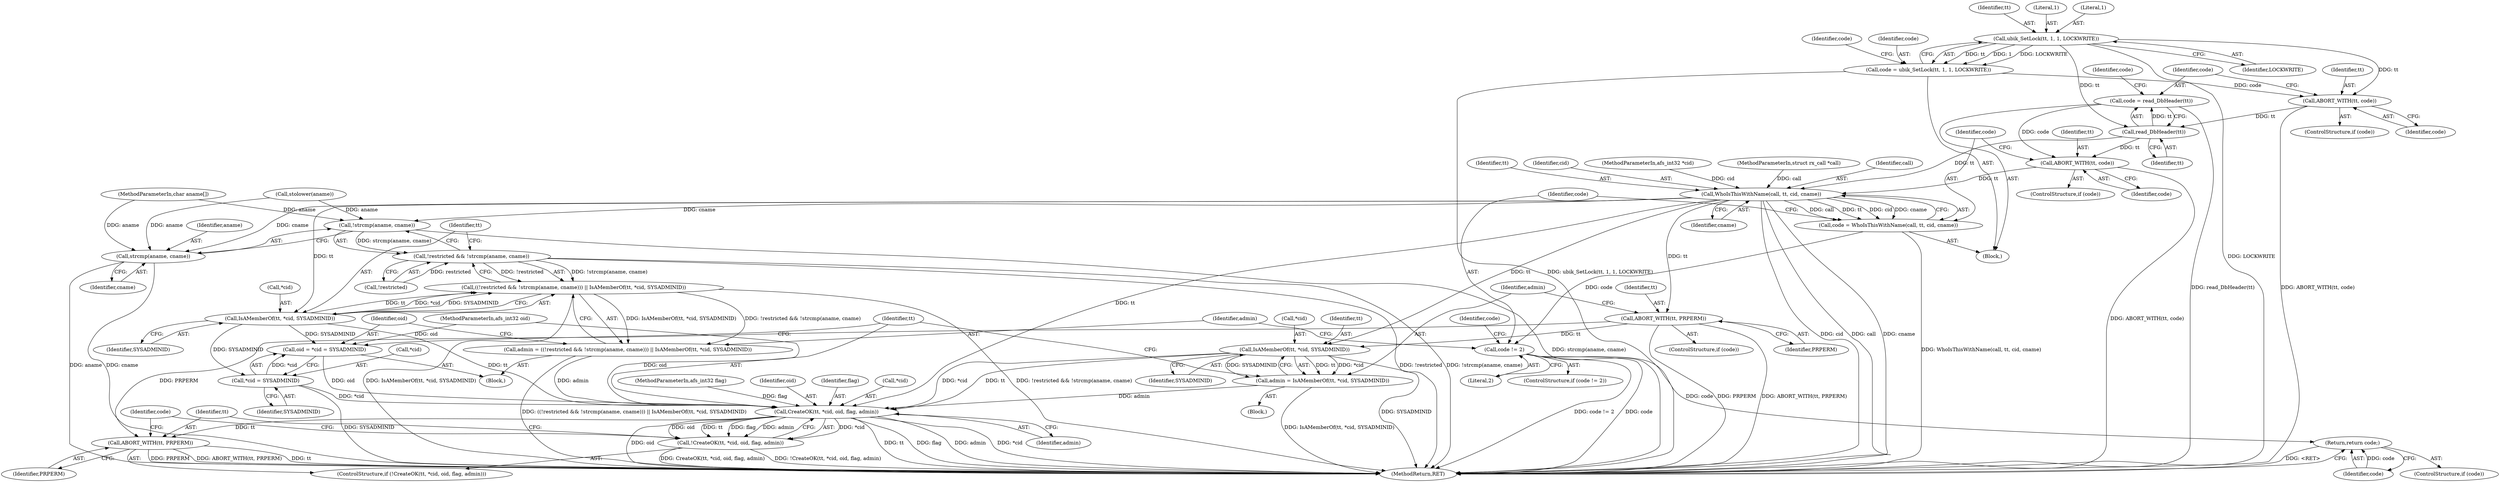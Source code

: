 digraph "1_openafs_396240cf070a806b91fea81131d034e1399af1e0@API" {
"1000146" [label="(Call,code = read_DbHeader(tt))"];
"1000148" [label="(Call,read_DbHeader(tt))"];
"1000143" [label="(Call,ABORT_WITH(tt, code))"];
"1000136" [label="(Call,ubik_SetLock(tt, 1, 1, LOCKWRITE))"];
"1000134" [label="(Call,code = ubik_SetLock(tt, 1, 1, LOCKWRITE))"];
"1000152" [label="(Call,ABORT_WITH(tt, code))"];
"1000157" [label="(Call,WhoIsThisWithName(call, tt, cid, cname))"];
"1000155" [label="(Call,code = WhoIsThisWithName(call, tt, cid, cname))"];
"1000163" [label="(Call,code != 2)"];
"1000216" [label="(Return,return code;)"];
"1000169" [label="(Call,ABORT_WITH(tt, PRPERM))"];
"1000174" [label="(Call,IsAMemberOf(tt, *cid, SYSADMINID))"];
"1000172" [label="(Call,admin = IsAMemberOf(tt, *cid, SYSADMINID))"];
"1000204" [label="(Call,CreateOK(tt, *cid, oid, flag, admin))"];
"1000203" [label="(Call,!CreateOK(tt, *cid, oid, flag, admin))"];
"1000211" [label="(Call,ABORT_WITH(tt, PRPERM))"];
"1000187" [label="(Call,!strcmp(aname, cname))"];
"1000184" [label="(Call,!restricted && !strcmp(aname, cname))"];
"1000183" [label="(Call,((!restricted && !strcmp(aname, cname))) || IsAMemberOf(tt, *cid, SYSADMINID))"];
"1000181" [label="(Call,admin = ((!restricted && !strcmp(aname, cname))) || IsAMemberOf(tt, *cid, SYSADMINID))"];
"1000188" [label="(Call,strcmp(aname, cname))"];
"1000191" [label="(Call,IsAMemberOf(tt, *cid, SYSADMINID))"];
"1000196" [label="(Call,oid = *cid = SYSADMINID)"];
"1000198" [label="(Call,*cid = SYSADMINID)"];
"1000182" [label="(Identifier,admin)"];
"1000220" [label="(MethodReturn,RET)"];
"1000151" [label="(Identifier,code)"];
"1000137" [label="(Identifier,tt)"];
"1000212" [label="(Identifier,tt)"];
"1000141" [label="(ControlStructure,if (code))"];
"1000213" [label="(Identifier,PRPERM)"];
"1000210" [label="(Identifier,admin)"];
"1000156" [label="(Identifier,code)"];
"1000146" [label="(Call,code = read_DbHeader(tt))"];
"1000211" [label="(Call,ABORT_WITH(tt, PRPERM))"];
"1000217" [label="(Identifier,code)"];
"1000178" [label="(Identifier,SYSADMINID)"];
"1000162" [label="(ControlStructure,if (code != 2))"];
"1000195" [label="(Identifier,SYSADMINID)"];
"1000154" [label="(Identifier,code)"];
"1000176" [label="(Call,*cid)"];
"1000170" [label="(Identifier,tt)"];
"1000114" [label="(Call,stolower(aname))"];
"1000145" [label="(Identifier,code)"];
"1000209" [label="(Identifier,flag)"];
"1000144" [label="(Identifier,tt)"];
"1000143" [label="(Call,ABORT_WITH(tt, code))"];
"1000167" [label="(ControlStructure,if (code))"];
"1000215" [label="(Identifier,code)"];
"1000205" [label="(Identifier,tt)"];
"1000206" [label="(Call,*cid)"];
"1000109" [label="(Block,)"];
"1000171" [label="(Identifier,PRPERM)"];
"1000189" [label="(Identifier,aname)"];
"1000161" [label="(Identifier,cname)"];
"1000142" [label="(Identifier,code)"];
"1000164" [label="(Identifier,code)"];
"1000136" [label="(Call,ubik_SetLock(tt, 1, 1, LOCKWRITE))"];
"1000160" [label="(Identifier,cid)"];
"1000169" [label="(Call,ABORT_WITH(tt, PRPERM))"];
"1000216" [label="(Return,return code;)"];
"1000168" [label="(Identifier,code)"];
"1000149" [label="(Identifier,tt)"];
"1000192" [label="(Identifier,tt)"];
"1000175" [label="(Identifier,tt)"];
"1000157" [label="(Call,WhoIsThisWithName(call, tt, cid, cname))"];
"1000155" [label="(Call,code = WhoIsThisWithName(call, tt, cid, cname))"];
"1000104" [label="(MethodParameterIn,char aname[])"];
"1000204" [label="(Call,CreateOK(tt, *cid, oid, flag, admin))"];
"1000190" [label="(Identifier,cname)"];
"1000148" [label="(Call,read_DbHeader(tt))"];
"1000147" [label="(Identifier,code)"];
"1000108" [label="(MethodParameterIn,afs_int32 *cid)"];
"1000183" [label="(Call,((!restricted && !strcmp(aname, cname))) || IsAMemberOf(tt, *cid, SYSADMINID))"];
"1000153" [label="(Identifier,tt)"];
"1000103" [label="(MethodParameterIn,struct rx_call *call)"];
"1000106" [label="(MethodParameterIn,afs_int32 oid)"];
"1000134" [label="(Call,code = ubik_SetLock(tt, 1, 1, LOCKWRITE))"];
"1000152" [label="(Call,ABORT_WITH(tt, code))"];
"1000174" [label="(Call,IsAMemberOf(tt, *cid, SYSADMINID))"];
"1000150" [label="(ControlStructure,if (code))"];
"1000105" [label="(MethodParameterIn,afs_int32 flag)"];
"1000158" [label="(Identifier,call)"];
"1000208" [label="(Identifier,oid)"];
"1000139" [label="(Literal,1)"];
"1000166" [label="(Block,)"];
"1000197" [label="(Identifier,oid)"];
"1000188" [label="(Call,strcmp(aname, cname))"];
"1000198" [label="(Call,*cid = SYSADMINID)"];
"1000196" [label="(Call,oid = *cid = SYSADMINID)"];
"1000191" [label="(Call,IsAMemberOf(tt, *cid, SYSADMINID))"];
"1000180" [label="(Block,)"];
"1000140" [label="(Identifier,LOCKWRITE)"];
"1000165" [label="(Literal,2)"];
"1000184" [label="(Call,!restricted && !strcmp(aname, cname))"];
"1000138" [label="(Literal,1)"];
"1000135" [label="(Identifier,code)"];
"1000214" [label="(ControlStructure,if (code))"];
"1000203" [label="(Call,!CreateOK(tt, *cid, oid, flag, admin))"];
"1000159" [label="(Identifier,tt)"];
"1000187" [label="(Call,!strcmp(aname, cname))"];
"1000163" [label="(Call,code != 2)"];
"1000202" [label="(ControlStructure,if (!CreateOK(tt, *cid, oid, flag, admin)))"];
"1000201" [label="(Identifier,SYSADMINID)"];
"1000173" [label="(Identifier,admin)"];
"1000172" [label="(Call,admin = IsAMemberOf(tt, *cid, SYSADMINID))"];
"1000185" [label="(Call,!restricted)"];
"1000199" [label="(Call,*cid)"];
"1000193" [label="(Call,*cid)"];
"1000181" [label="(Call,admin = ((!restricted && !strcmp(aname, cname))) || IsAMemberOf(tt, *cid, SYSADMINID))"];
"1000146" -> "1000109"  [label="AST: "];
"1000146" -> "1000148"  [label="CFG: "];
"1000147" -> "1000146"  [label="AST: "];
"1000148" -> "1000146"  [label="AST: "];
"1000151" -> "1000146"  [label="CFG: "];
"1000146" -> "1000220"  [label="DDG: read_DbHeader(tt)"];
"1000148" -> "1000146"  [label="DDG: tt"];
"1000146" -> "1000152"  [label="DDG: code"];
"1000148" -> "1000149"  [label="CFG: "];
"1000149" -> "1000148"  [label="AST: "];
"1000143" -> "1000148"  [label="DDG: tt"];
"1000136" -> "1000148"  [label="DDG: tt"];
"1000148" -> "1000152"  [label="DDG: tt"];
"1000148" -> "1000157"  [label="DDG: tt"];
"1000143" -> "1000141"  [label="AST: "];
"1000143" -> "1000145"  [label="CFG: "];
"1000144" -> "1000143"  [label="AST: "];
"1000145" -> "1000143"  [label="AST: "];
"1000147" -> "1000143"  [label="CFG: "];
"1000143" -> "1000220"  [label="DDG: ABORT_WITH(tt, code)"];
"1000136" -> "1000143"  [label="DDG: tt"];
"1000134" -> "1000143"  [label="DDG: code"];
"1000136" -> "1000134"  [label="AST: "];
"1000136" -> "1000140"  [label="CFG: "];
"1000137" -> "1000136"  [label="AST: "];
"1000138" -> "1000136"  [label="AST: "];
"1000139" -> "1000136"  [label="AST: "];
"1000140" -> "1000136"  [label="AST: "];
"1000134" -> "1000136"  [label="CFG: "];
"1000136" -> "1000220"  [label="DDG: LOCKWRITE"];
"1000136" -> "1000134"  [label="DDG: tt"];
"1000136" -> "1000134"  [label="DDG: 1"];
"1000136" -> "1000134"  [label="DDG: LOCKWRITE"];
"1000134" -> "1000109"  [label="AST: "];
"1000135" -> "1000134"  [label="AST: "];
"1000142" -> "1000134"  [label="CFG: "];
"1000134" -> "1000220"  [label="DDG: ubik_SetLock(tt, 1, 1, LOCKWRITE)"];
"1000152" -> "1000150"  [label="AST: "];
"1000152" -> "1000154"  [label="CFG: "];
"1000153" -> "1000152"  [label="AST: "];
"1000154" -> "1000152"  [label="AST: "];
"1000156" -> "1000152"  [label="CFG: "];
"1000152" -> "1000220"  [label="DDG: ABORT_WITH(tt, code)"];
"1000152" -> "1000157"  [label="DDG: tt"];
"1000157" -> "1000155"  [label="AST: "];
"1000157" -> "1000161"  [label="CFG: "];
"1000158" -> "1000157"  [label="AST: "];
"1000159" -> "1000157"  [label="AST: "];
"1000160" -> "1000157"  [label="AST: "];
"1000161" -> "1000157"  [label="AST: "];
"1000155" -> "1000157"  [label="CFG: "];
"1000157" -> "1000220"  [label="DDG: cid"];
"1000157" -> "1000220"  [label="DDG: call"];
"1000157" -> "1000220"  [label="DDG: cname"];
"1000157" -> "1000155"  [label="DDG: call"];
"1000157" -> "1000155"  [label="DDG: tt"];
"1000157" -> "1000155"  [label="DDG: cid"];
"1000157" -> "1000155"  [label="DDG: cname"];
"1000103" -> "1000157"  [label="DDG: call"];
"1000108" -> "1000157"  [label="DDG: cid"];
"1000157" -> "1000169"  [label="DDG: tt"];
"1000157" -> "1000174"  [label="DDG: tt"];
"1000157" -> "1000187"  [label="DDG: cname"];
"1000157" -> "1000188"  [label="DDG: cname"];
"1000157" -> "1000191"  [label="DDG: tt"];
"1000157" -> "1000204"  [label="DDG: tt"];
"1000155" -> "1000109"  [label="AST: "];
"1000156" -> "1000155"  [label="AST: "];
"1000164" -> "1000155"  [label="CFG: "];
"1000155" -> "1000220"  [label="DDG: WhoIsThisWithName(call, tt, cid, cname)"];
"1000155" -> "1000163"  [label="DDG: code"];
"1000163" -> "1000162"  [label="AST: "];
"1000163" -> "1000165"  [label="CFG: "];
"1000164" -> "1000163"  [label="AST: "];
"1000165" -> "1000163"  [label="AST: "];
"1000168" -> "1000163"  [label="CFG: "];
"1000182" -> "1000163"  [label="CFG: "];
"1000163" -> "1000220"  [label="DDG: code"];
"1000163" -> "1000220"  [label="DDG: code != 2"];
"1000163" -> "1000216"  [label="DDG: code"];
"1000216" -> "1000214"  [label="AST: "];
"1000216" -> "1000217"  [label="CFG: "];
"1000217" -> "1000216"  [label="AST: "];
"1000220" -> "1000216"  [label="CFG: "];
"1000216" -> "1000220"  [label="DDG: <RET>"];
"1000217" -> "1000216"  [label="DDG: code"];
"1000169" -> "1000167"  [label="AST: "];
"1000169" -> "1000171"  [label="CFG: "];
"1000170" -> "1000169"  [label="AST: "];
"1000171" -> "1000169"  [label="AST: "];
"1000173" -> "1000169"  [label="CFG: "];
"1000169" -> "1000220"  [label="DDG: ABORT_WITH(tt, PRPERM)"];
"1000169" -> "1000220"  [label="DDG: PRPERM"];
"1000169" -> "1000174"  [label="DDG: tt"];
"1000169" -> "1000211"  [label="DDG: PRPERM"];
"1000174" -> "1000172"  [label="AST: "];
"1000174" -> "1000178"  [label="CFG: "];
"1000175" -> "1000174"  [label="AST: "];
"1000176" -> "1000174"  [label="AST: "];
"1000178" -> "1000174"  [label="AST: "];
"1000172" -> "1000174"  [label="CFG: "];
"1000174" -> "1000220"  [label="DDG: SYSADMINID"];
"1000174" -> "1000172"  [label="DDG: tt"];
"1000174" -> "1000172"  [label="DDG: *cid"];
"1000174" -> "1000172"  [label="DDG: SYSADMINID"];
"1000174" -> "1000204"  [label="DDG: tt"];
"1000174" -> "1000204"  [label="DDG: *cid"];
"1000172" -> "1000166"  [label="AST: "];
"1000173" -> "1000172"  [label="AST: "];
"1000205" -> "1000172"  [label="CFG: "];
"1000172" -> "1000220"  [label="DDG: IsAMemberOf(tt, *cid, SYSADMINID)"];
"1000172" -> "1000204"  [label="DDG: admin"];
"1000204" -> "1000203"  [label="AST: "];
"1000204" -> "1000210"  [label="CFG: "];
"1000205" -> "1000204"  [label="AST: "];
"1000206" -> "1000204"  [label="AST: "];
"1000208" -> "1000204"  [label="AST: "];
"1000209" -> "1000204"  [label="AST: "];
"1000210" -> "1000204"  [label="AST: "];
"1000203" -> "1000204"  [label="CFG: "];
"1000204" -> "1000220"  [label="DDG: tt"];
"1000204" -> "1000220"  [label="DDG: flag"];
"1000204" -> "1000220"  [label="DDG: admin"];
"1000204" -> "1000220"  [label="DDG: *cid"];
"1000204" -> "1000220"  [label="DDG: oid"];
"1000204" -> "1000203"  [label="DDG: *cid"];
"1000204" -> "1000203"  [label="DDG: oid"];
"1000204" -> "1000203"  [label="DDG: tt"];
"1000204" -> "1000203"  [label="DDG: flag"];
"1000204" -> "1000203"  [label="DDG: admin"];
"1000191" -> "1000204"  [label="DDG: tt"];
"1000198" -> "1000204"  [label="DDG: *cid"];
"1000196" -> "1000204"  [label="DDG: oid"];
"1000106" -> "1000204"  [label="DDG: oid"];
"1000105" -> "1000204"  [label="DDG: flag"];
"1000181" -> "1000204"  [label="DDG: admin"];
"1000204" -> "1000211"  [label="DDG: tt"];
"1000203" -> "1000202"  [label="AST: "];
"1000212" -> "1000203"  [label="CFG: "];
"1000215" -> "1000203"  [label="CFG: "];
"1000203" -> "1000220"  [label="DDG: !CreateOK(tt, *cid, oid, flag, admin)"];
"1000203" -> "1000220"  [label="DDG: CreateOK(tt, *cid, oid, flag, admin)"];
"1000211" -> "1000202"  [label="AST: "];
"1000211" -> "1000213"  [label="CFG: "];
"1000212" -> "1000211"  [label="AST: "];
"1000213" -> "1000211"  [label="AST: "];
"1000215" -> "1000211"  [label="CFG: "];
"1000211" -> "1000220"  [label="DDG: tt"];
"1000211" -> "1000220"  [label="DDG: PRPERM"];
"1000211" -> "1000220"  [label="DDG: ABORT_WITH(tt, PRPERM)"];
"1000187" -> "1000184"  [label="AST: "];
"1000187" -> "1000188"  [label="CFG: "];
"1000188" -> "1000187"  [label="AST: "];
"1000184" -> "1000187"  [label="CFG: "];
"1000187" -> "1000220"  [label="DDG: strcmp(aname, cname)"];
"1000187" -> "1000184"  [label="DDG: strcmp(aname, cname)"];
"1000114" -> "1000187"  [label="DDG: aname"];
"1000104" -> "1000187"  [label="DDG: aname"];
"1000184" -> "1000183"  [label="AST: "];
"1000184" -> "1000185"  [label="CFG: "];
"1000185" -> "1000184"  [label="AST: "];
"1000192" -> "1000184"  [label="CFG: "];
"1000183" -> "1000184"  [label="CFG: "];
"1000184" -> "1000220"  [label="DDG: !restricted"];
"1000184" -> "1000220"  [label="DDG: !strcmp(aname, cname)"];
"1000184" -> "1000183"  [label="DDG: !restricted"];
"1000184" -> "1000183"  [label="DDG: !strcmp(aname, cname)"];
"1000185" -> "1000184"  [label="DDG: restricted"];
"1000183" -> "1000181"  [label="AST: "];
"1000183" -> "1000191"  [label="CFG: "];
"1000191" -> "1000183"  [label="AST: "];
"1000181" -> "1000183"  [label="CFG: "];
"1000183" -> "1000220"  [label="DDG: !restricted && !strcmp(aname, cname)"];
"1000183" -> "1000220"  [label="DDG: IsAMemberOf(tt, *cid, SYSADMINID)"];
"1000183" -> "1000181"  [label="DDG: !restricted && !strcmp(aname, cname)"];
"1000183" -> "1000181"  [label="DDG: IsAMemberOf(tt, *cid, SYSADMINID)"];
"1000191" -> "1000183"  [label="DDG: tt"];
"1000191" -> "1000183"  [label="DDG: *cid"];
"1000191" -> "1000183"  [label="DDG: SYSADMINID"];
"1000181" -> "1000180"  [label="AST: "];
"1000182" -> "1000181"  [label="AST: "];
"1000197" -> "1000181"  [label="CFG: "];
"1000181" -> "1000220"  [label="DDG: ((!restricted && !strcmp(aname, cname))) || IsAMemberOf(tt, *cid, SYSADMINID)"];
"1000188" -> "1000190"  [label="CFG: "];
"1000189" -> "1000188"  [label="AST: "];
"1000190" -> "1000188"  [label="AST: "];
"1000188" -> "1000220"  [label="DDG: cname"];
"1000188" -> "1000220"  [label="DDG: aname"];
"1000114" -> "1000188"  [label="DDG: aname"];
"1000104" -> "1000188"  [label="DDG: aname"];
"1000191" -> "1000195"  [label="CFG: "];
"1000192" -> "1000191"  [label="AST: "];
"1000193" -> "1000191"  [label="AST: "];
"1000195" -> "1000191"  [label="AST: "];
"1000191" -> "1000196"  [label="DDG: SYSADMINID"];
"1000191" -> "1000198"  [label="DDG: SYSADMINID"];
"1000196" -> "1000180"  [label="AST: "];
"1000196" -> "1000198"  [label="CFG: "];
"1000197" -> "1000196"  [label="AST: "];
"1000198" -> "1000196"  [label="AST: "];
"1000205" -> "1000196"  [label="CFG: "];
"1000106" -> "1000196"  [label="DDG: oid"];
"1000198" -> "1000196"  [label="DDG: *cid"];
"1000198" -> "1000201"  [label="CFG: "];
"1000199" -> "1000198"  [label="AST: "];
"1000201" -> "1000198"  [label="AST: "];
"1000198" -> "1000220"  [label="DDG: SYSADMINID"];
}
